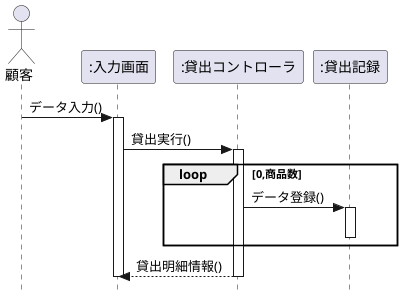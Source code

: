 @startuml
hide footbox

skinparam style strictuml /' 厳密なUMLに準拠する '/
Actor 顧客 as user
participant ":入力画面" as input
participant ":貸出コントローラ" as control
participant ":貸出記録" as record

user -> input : データ入力()
activate  input
  input -> control : 貸出実行()
  activate  control

  loop 0,商品数
    control -> record:データ登録()
    activate  record
    deactivate record
  end loop
input <-- control : 貸出明細情報()
deactivate  control

deactivate input

@enduml

